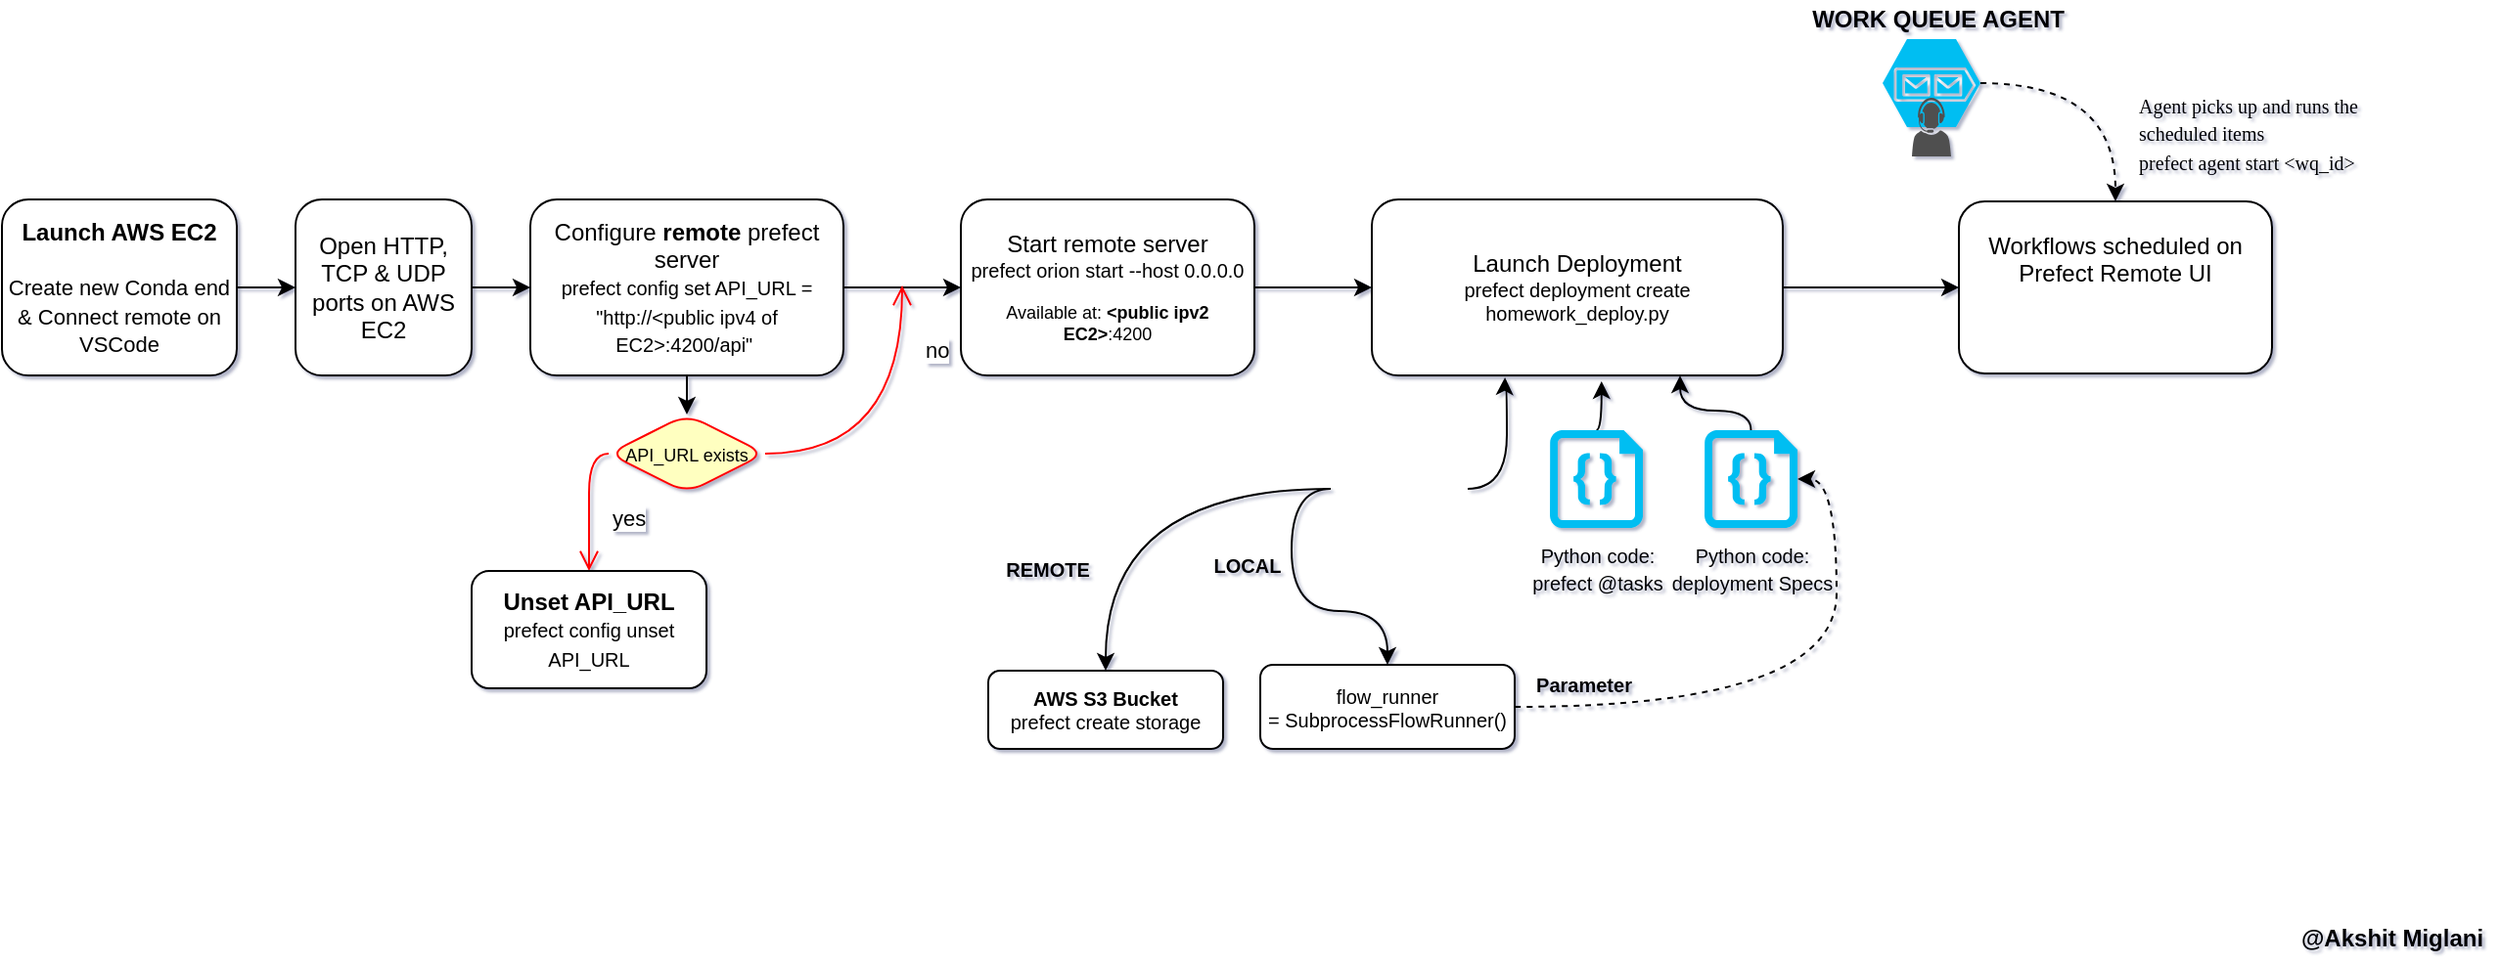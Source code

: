 <mxfile version="18.1.3" type="device"><diagram id="rNdCFf3CLX0XAw5_bTVn" name="Page-1"><mxGraphModel dx="912" dy="482" grid="0" gridSize="10" guides="1" tooltips="1" connect="1" arrows="1" fold="1" page="1" pageScale="1" pageWidth="1300" pageHeight="500" background="#FFFFFF" math="0" shadow="1"><root><mxCell id="0"/><mxCell id="1" parent="0"/><mxCell id="QiaI-M-eYkAiOcZI26az-7" style="edgeStyle=orthogonalEdgeStyle;rounded=0;orthogonalLoop=1;jettySize=auto;html=1;exitX=1;exitY=0.5;exitDx=0;exitDy=0;curved=1;" edge="1" parent="1" source="QiaI-M-eYkAiOcZI26az-2"><mxGeometry relative="1" as="geometry"><mxPoint x="170" y="157" as="targetPoint"/></mxGeometry></mxCell><mxCell id="QiaI-M-eYkAiOcZI26az-2" value="&lt;b&gt;Launch AWS EC2&lt;br&gt;&lt;/b&gt;&lt;span style=&quot;background-color: initial; font-size: 11px;&quot;&gt;&lt;br&gt;&lt;font style=&quot;font-size: 11px;&quot;&gt;Create new Conda end &amp;amp;&amp;nbsp;&lt;/font&gt;&lt;/span&gt;&lt;span style=&quot;background-color: initial; font-size: 11px;&quot;&gt;&lt;font style=&quot;font-size: 11px;&quot;&gt;Connect remote on VSCode&lt;/font&gt;&lt;/span&gt;&lt;span style=&quot;background-color: initial;&quot;&gt;&lt;br&gt;&lt;/span&gt;" style="rounded=1;whiteSpace=wrap;html=1;align=center;" vertex="1" parent="1"><mxGeometry x="20" y="112" width="120" height="90" as="geometry"/></mxCell><mxCell id="QiaI-M-eYkAiOcZI26az-9" style="edgeStyle=orthogonalEdgeStyle;rounded=0;orthogonalLoop=1;jettySize=auto;html=1;exitX=1;exitY=0.5;exitDx=0;exitDy=0;curved=1;" edge="1" parent="1" source="QiaI-M-eYkAiOcZI26az-8"><mxGeometry relative="1" as="geometry"><mxPoint x="290" y="157" as="targetPoint"/></mxGeometry></mxCell><mxCell id="QiaI-M-eYkAiOcZI26az-8" value="Open HTTP, TCP &amp;amp; UDP ports on AWS EC2" style="rounded=1;whiteSpace=wrap;html=1;" vertex="1" parent="1"><mxGeometry x="170" y="112" width="90" height="90" as="geometry"/></mxCell><mxCell id="QiaI-M-eYkAiOcZI26az-11" style="edgeStyle=orthogonalEdgeStyle;rounded=0;orthogonalLoop=1;jettySize=auto;html=1;exitX=0.5;exitY=1;exitDx=0;exitDy=0;curved=1;" edge="1" parent="1" source="QiaI-M-eYkAiOcZI26az-10"><mxGeometry relative="1" as="geometry"><mxPoint x="370" y="222" as="targetPoint"/></mxGeometry></mxCell><mxCell id="QiaI-M-eYkAiOcZI26az-18" style="edgeStyle=orthogonalEdgeStyle;rounded=0;orthogonalLoop=1;jettySize=auto;html=1;exitX=1;exitY=0.5;exitDx=0;exitDy=0;fontSize=9;curved=1;" edge="1" parent="1" source="QiaI-M-eYkAiOcZI26az-10"><mxGeometry relative="1" as="geometry"><mxPoint x="510" y="157" as="targetPoint"/></mxGeometry></mxCell><mxCell id="QiaI-M-eYkAiOcZI26az-10" value="Configure &lt;b&gt;remote&lt;/b&gt; prefect server&lt;br&gt;&lt;font style=&quot;font-size: 10px;&quot;&gt;prefect config set API_URL = &lt;br&gt;&quot;http://&amp;lt;public ipv4 of&lt;br&gt;EC2&amp;gt;:4200/api&quot;&amp;nbsp;&lt;/font&gt;" style="rounded=1;whiteSpace=wrap;html=1;" vertex="1" parent="1"><mxGeometry x="290" y="112" width="160" height="90" as="geometry"/></mxCell><mxCell id="QiaI-M-eYkAiOcZI26az-13" value="&lt;font style=&quot;font-size: 9px;&quot;&gt;API_URL exists&lt;/font&gt;" style="rhombus;whiteSpace=wrap;html=1;fillColor=#ffffc0;strokeColor=#ff0000;rounded=1;" vertex="1" parent="1"><mxGeometry x="330" y="222" width="80" height="40" as="geometry"/></mxCell><mxCell id="QiaI-M-eYkAiOcZI26az-14" value="no" style="edgeStyle=orthogonalEdgeStyle;html=1;align=left;verticalAlign=bottom;endArrow=open;endSize=8;strokeColor=#ff0000;rounded=0;curved=1;" edge="1" parent="1"><mxGeometry x="0.467" y="-10" relative="1" as="geometry"><mxPoint x="480" y="156" as="targetPoint"/><mxPoint x="410" y="242" as="sourcePoint"/><Array as="points"><mxPoint x="410" y="242"/><mxPoint x="480" y="242"/></Array><mxPoint as="offset"/></mxGeometry></mxCell><mxCell id="QiaI-M-eYkAiOcZI26az-15" value="yes" style="edgeStyle=orthogonalEdgeStyle;html=1;align=left;verticalAlign=top;endArrow=open;endSize=8;strokeColor=#ff0000;rounded=0;curved=1;" edge="1" source="QiaI-M-eYkAiOcZI26az-13" parent="1"><mxGeometry x="-0.143" y="10" relative="1" as="geometry"><mxPoint x="320" y="302" as="targetPoint"/><mxPoint as="offset"/></mxGeometry></mxCell><mxCell id="QiaI-M-eYkAiOcZI26az-17" value="&lt;b&gt;Unset API_URL&lt;/b&gt;&lt;br&gt;&lt;font style=&quot;font-size: 10px;&quot;&gt;prefect config unset API_URL&lt;/font&gt;" style="rounded=1;whiteSpace=wrap;html=1;" vertex="1" parent="1"><mxGeometry x="260" y="302" width="120" height="60" as="geometry"/></mxCell><mxCell id="QiaI-M-eYkAiOcZI26az-20" style="edgeStyle=orthogonalEdgeStyle;rounded=0;orthogonalLoop=1;jettySize=auto;html=1;exitX=1;exitY=0.5;exitDx=0;exitDy=0;fontSize=10;entryX=0;entryY=0.5;entryDx=0;entryDy=0;curved=1;" edge="1" parent="1" source="QiaI-M-eYkAiOcZI26az-19" target="QiaI-M-eYkAiOcZI26az-21"><mxGeometry relative="1" as="geometry"><mxPoint x="680" y="157" as="targetPoint"/></mxGeometry></mxCell><mxCell id="QiaI-M-eYkAiOcZI26az-19" value="&lt;font style=&quot;&quot;&gt;&lt;span style=&quot;font-size: 12px;&quot;&gt;Start remote server&lt;/span&gt;&lt;br&gt;&lt;font style=&quot;font-size: 10px;&quot;&gt;prefect orion start --host 0.0.0.0&lt;br&gt;&lt;/font&gt;&lt;br&gt;&lt;div style=&quot;&quot;&gt;&lt;span style=&quot;background-color: initial;&quot;&gt;Available at:&amp;nbsp;&lt;/span&gt;&lt;span style=&quot;background-color: initial; font-weight: bold;&quot;&gt;&amp;lt;public ipv2 EC2&amp;gt;&lt;/span&gt;&lt;span style=&quot;background-color: initial;&quot;&gt;:4200&lt;/span&gt;&lt;/div&gt;&lt;/font&gt;" style="rounded=1;whiteSpace=wrap;html=1;fontSize=9;" vertex="1" parent="1"><mxGeometry x="510" y="112" width="150" height="90" as="geometry"/></mxCell><mxCell id="QiaI-M-eYkAiOcZI26az-53" style="edgeStyle=orthogonalEdgeStyle;rounded=0;orthogonalLoop=1;jettySize=auto;html=1;exitX=1;exitY=0.5;exitDx=0;exitDy=0;entryX=0.324;entryY=1.011;entryDx=0;entryDy=0;entryPerimeter=0;fontSize=10;curved=1;" edge="1" parent="1" source="QiaI-M-eYkAiOcZI26az-35" target="QiaI-M-eYkAiOcZI26az-21"><mxGeometry relative="1" as="geometry"/></mxCell><mxCell id="QiaI-M-eYkAiOcZI26az-74" style="edgeStyle=orthogonalEdgeStyle;rounded=0;orthogonalLoop=1;jettySize=auto;html=1;exitX=0;exitY=0.5;exitDx=0;exitDy=0;entryX=0.5;entryY=0;entryDx=0;entryDy=0;fontSize=12;curved=1;" edge="1" parent="1" source="QiaI-M-eYkAiOcZI26az-35" target="QiaI-M-eYkAiOcZI26az-43"><mxGeometry relative="1" as="geometry"/></mxCell><mxCell id="QiaI-M-eYkAiOcZI26az-75" style="edgeStyle=orthogonalEdgeStyle;rounded=0;orthogonalLoop=1;jettySize=auto;html=1;exitX=0;exitY=0.5;exitDx=0;exitDy=0;entryX=0.5;entryY=0;entryDx=0;entryDy=0;fontSize=12;curved=1;" edge="1" parent="1" source="QiaI-M-eYkAiOcZI26az-35" target="QiaI-M-eYkAiOcZI26az-46"><mxGeometry relative="1" as="geometry"/></mxCell><mxCell id="QiaI-M-eYkAiOcZI26az-35" value="" style="shape=image;html=1;verticalAlign=top;verticalLabelPosition=bottom;labelBackgroundColor=#ffffff;imageAspect=0;aspect=fixed;image=https://cdn1.iconfinder.com/data/icons/unicons-line-vol-2/24/database-128.png;rounded=1;fontSize=10;imageBackground=none;" vertex="1" parent="1"><mxGeometry x="699" y="225" width="70" height="70" as="geometry"/></mxCell><mxCell id="QiaI-M-eYkAiOcZI26az-41" value="&lt;b&gt;REMOTE&lt;/b&gt;" style="text;html=1;align=center;verticalAlign=middle;resizable=0;points=[];autosize=1;strokeColor=none;fillColor=none;fontSize=10;" vertex="1" parent="1"><mxGeometry x="524" y="291" width="60" height="20" as="geometry"/></mxCell><mxCell id="QiaI-M-eYkAiOcZI26az-43" value="&lt;b&gt;AWS S3 Bucket&lt;/b&gt;&lt;br&gt;prefect create storage" style="rounded=1;whiteSpace=wrap;html=1;fontSize=10;" vertex="1" parent="1"><mxGeometry x="524" y="353" width="120" height="40" as="geometry"/></mxCell><mxCell id="QiaI-M-eYkAiOcZI26az-49" style="edgeStyle=orthogonalEdgeStyle;rounded=0;orthogonalLoop=1;jettySize=auto;html=1;exitX=1;exitY=0.5;exitDx=0;exitDy=0;entryX=1;entryY=0.5;entryDx=0;entryDy=0;entryPerimeter=0;fontSize=10;dashed=1;curved=1;" edge="1" parent="1" source="QiaI-M-eYkAiOcZI26az-46" target="QiaI-M-eYkAiOcZI26az-23"><mxGeometry relative="1" as="geometry"/></mxCell><mxCell id="QiaI-M-eYkAiOcZI26az-46" value="flow_runner&lt;br/&gt;= SubprocessFlowRunner()" style="rounded=1;whiteSpace=wrap;html=1;fontSize=10;" vertex="1" parent="1"><mxGeometry x="663" y="350" width="130" height="43" as="geometry"/></mxCell><mxCell id="QiaI-M-eYkAiOcZI26az-62" style="edgeStyle=orthogonalEdgeStyle;rounded=0;orthogonalLoop=1;jettySize=auto;html=1;exitX=1;exitY=0.5;exitDx=0;exitDy=0;entryX=0;entryY=0.5;entryDx=0;entryDy=0;fontSize=12;curved=1;" edge="1" parent="1" source="QiaI-M-eYkAiOcZI26az-21" target="QiaI-M-eYkAiOcZI26az-57"><mxGeometry relative="1" as="geometry"/></mxCell><mxCell id="QiaI-M-eYkAiOcZI26az-21" value="&lt;font style=&quot;&quot;&gt;&lt;span style=&quot;font-size: 12px;&quot;&gt;Launch Deployment&lt;/span&gt;&lt;br&gt;&lt;font style=&quot;font-size: 10px;&quot;&gt;prefect deployment create homework_deploy.py&lt;/font&gt;&lt;br&gt;&lt;/font&gt;" style="rounded=1;whiteSpace=wrap;html=1;fontSize=10;" vertex="1" parent="1"><mxGeometry x="720" y="112" width="210" height="90" as="geometry"/></mxCell><mxCell id="QiaI-M-eYkAiOcZI26az-54" style="edgeStyle=orthogonalEdgeStyle;rounded=0;orthogonalLoop=1;jettySize=auto;html=1;exitX=0.5;exitY=0;exitDx=0;exitDy=0;exitPerimeter=0;entryX=0.559;entryY=1.033;entryDx=0;entryDy=0;entryPerimeter=0;fontSize=10;curved=1;" edge="1" parent="1" source="QiaI-M-eYkAiOcZI26az-22" target="QiaI-M-eYkAiOcZI26az-21"><mxGeometry relative="1" as="geometry"/></mxCell><mxCell id="QiaI-M-eYkAiOcZI26az-22" value="&lt;span style=&quot;font-size: 10px;&quot;&gt;Python code:&lt;/span&gt;&lt;br style=&quot;font-size: 10px;&quot;&gt;&lt;span style=&quot;font-size: 10px;&quot;&gt;prefect @tasks&lt;/span&gt;" style="verticalLabelPosition=bottom;html=1;verticalAlign=top;align=center;strokeColor=none;fillColor=#00BEF2;shape=mxgraph.azure.code_file;pointerEvents=1;rounded=1;fontSize=12;" vertex="1" parent="1"><mxGeometry x="811" y="230" width="47.5" height="50" as="geometry"/></mxCell><mxCell id="QiaI-M-eYkAiOcZI26az-55" style="edgeStyle=orthogonalEdgeStyle;rounded=0;orthogonalLoop=1;jettySize=auto;html=1;entryX=0.75;entryY=1;entryDx=0;entryDy=0;fontSize=10;curved=1;" edge="1" parent="1" source="QiaI-M-eYkAiOcZI26az-23" target="QiaI-M-eYkAiOcZI26az-21"><mxGeometry relative="1" as="geometry"><Array as="points"><mxPoint x="914" y="220"/><mxPoint x="878" y="220"/></Array></mxGeometry></mxCell><mxCell id="QiaI-M-eYkAiOcZI26az-23" value="&lt;span style=&quot;font-size: 10px;&quot;&gt;Python code:&lt;/span&gt;&lt;br style=&quot;font-size: 10px;&quot;&gt;&lt;span style=&quot;font-size: 10px;&quot;&gt;deployment Specs&lt;/span&gt;" style="verticalLabelPosition=bottom;html=1;verticalAlign=top;align=center;strokeColor=none;fillColor=#00BEF2;shape=mxgraph.azure.code_file;pointerEvents=1;rounded=1;fontSize=12;" vertex="1" parent="1"><mxGeometry x="890" y="230" width="47.5" height="50" as="geometry"/></mxCell><mxCell id="QiaI-M-eYkAiOcZI26az-51" value="&lt;b&gt;LOCAL&lt;/b&gt;" style="text;html=1;align=center;verticalAlign=middle;resizable=0;points=[];autosize=1;strokeColor=none;fillColor=none;fontSize=10;" vertex="1" parent="1"><mxGeometry x="631" y="289" width="50" height="20" as="geometry"/></mxCell><mxCell id="QiaI-M-eYkAiOcZI26az-56" value="&lt;b&gt;Parameter&lt;/b&gt;" style="text;html=1;align=center;verticalAlign=middle;resizable=0;points=[];autosize=1;strokeColor=none;fillColor=none;fontSize=10;" vertex="1" parent="1"><mxGeometry x="797.5" y="350" width="60" height="20" as="geometry"/></mxCell><mxCell id="QiaI-M-eYkAiOcZI26az-57" value="&lt;font style=&quot;font-size: 12px;&quot;&gt;Workflows scheduled on Prefect Remote UI&lt;br&gt;&lt;br&gt;&lt;br&gt;&lt;/font&gt;" style="rounded=1;whiteSpace=wrap;html=1;fontSize=10;" vertex="1" parent="1"><mxGeometry x="1020" y="113" width="160" height="88" as="geometry"/></mxCell><mxCell id="QiaI-M-eYkAiOcZI26az-59" value="" style="shape=image;html=1;verticalAlign=top;verticalLabelPosition=bottom;labelBackgroundColor=#ffffff;imageAspect=0;aspect=fixed;image=https://cdn4.iconfinder.com/data/icons/essentials-73/24/011_-_Calendar-128.png;rounded=1;fontSize=12;" vertex="1" parent="1"><mxGeometry x="1052" y="162" width="28" height="28" as="geometry"/></mxCell><mxCell id="QiaI-M-eYkAiOcZI26az-60" value="" style="shape=image;html=1;verticalAlign=top;verticalLabelPosition=bottom;labelBackgroundColor=#ffffff;imageAspect=0;aspect=fixed;image=https://cdn4.iconfinder.com/data/icons/essentials-73/24/011_-_Calendar-128.png;rounded=1;fontSize=12;" vertex="1" parent="1"><mxGeometry x="1088" y="162" width="28" height="28" as="geometry"/></mxCell><mxCell id="QiaI-M-eYkAiOcZI26az-61" value="" style="shape=image;html=1;verticalAlign=top;verticalLabelPosition=bottom;labelBackgroundColor=#ffffff;imageAspect=0;aspect=fixed;image=https://cdn4.iconfinder.com/data/icons/essentials-73/24/011_-_Calendar-128.png;rounded=1;fontSize=12;" vertex="1" parent="1"><mxGeometry x="1122" y="162" width="28" height="28" as="geometry"/></mxCell><mxCell id="QiaI-M-eYkAiOcZI26az-71" value="" style="group;" vertex="1" connectable="0" parent="1"><mxGeometry x="828" y="10" width="140" height="80" as="geometry"/></mxCell><mxCell id="QiaI-M-eYkAiOcZI26az-77" value="" style="group;" vertex="1" connectable="0" parent="QiaI-M-eYkAiOcZI26az-71"><mxGeometry x="111" width="140" height="80" as="geometry"/></mxCell><mxCell id="QiaI-M-eYkAiOcZI26az-66" value="" style="verticalLabelPosition=bottom;html=1;verticalAlign=top;align=center;strokeColor=none;fillColor=#00BEF2;shape=mxgraph.azure.storage_queue;rounded=1;fontSize=12;" vertex="1" parent="QiaI-M-eYkAiOcZI26az-77"><mxGeometry x="42" y="20" width="50" height="45" as="geometry"/></mxCell><mxCell id="QiaI-M-eYkAiOcZI26az-67" value="&lt;b&gt;WORK QUEUE AGENT&lt;/b&gt;" style="text;html=1;align=center;verticalAlign=middle;resizable=0;points=[];autosize=1;strokeColor=none;fillColor=none;fontSize=12;" vertex="1" parent="QiaI-M-eYkAiOcZI26az-77"><mxGeometry width="140" height="20" as="geometry"/></mxCell><mxCell id="QiaI-M-eYkAiOcZI26az-68" value="" style="pointerEvents=1;shadow=0;dashed=0;html=1;strokeColor=none;fillColor=#505050;labelPosition=center;verticalLabelPosition=bottom;verticalAlign=top;outlineConnect=0;align=center;shape=mxgraph.office.users.call_center_agent;rounded=1;fontSize=12;" vertex="1" parent="QiaI-M-eYkAiOcZI26az-77"><mxGeometry x="57" y="50" width="20" height="30" as="geometry"/></mxCell><mxCell id="QiaI-M-eYkAiOcZI26az-78" value="&lt;p style=&quot;margin: 0in; font-family: Calibri;&quot;&gt;&lt;font style=&quot;font-size: 10px;&quot;&gt;Agent picks up and runs the scheduled items&lt;br&gt;&lt;/font&gt;&lt;span style=&quot;font-size: 10px; background-color: initial;&quot;&gt;prefect agent start &amp;lt;wq_id&amp;gt;&lt;/span&gt;&lt;/p&gt;" style="text;whiteSpace=wrap;html=1;fontSize=12;" vertex="1" parent="1"><mxGeometry x="1110" y="50" width="140" height="40" as="geometry"/></mxCell><mxCell id="QiaI-M-eYkAiOcZI26az-79" style="edgeStyle=orthogonalEdgeStyle;rounded=0;orthogonalLoop=1;jettySize=auto;html=1;exitX=1;exitY=0.5;exitDx=0;exitDy=0;exitPerimeter=0;entryX=0.5;entryY=0;entryDx=0;entryDy=0;fontSize=12;dashed=1;curved=1;" edge="1" parent="1" source="QiaI-M-eYkAiOcZI26az-66" target="QiaI-M-eYkAiOcZI26az-57"><mxGeometry relative="1" as="geometry"/></mxCell><mxCell id="QiaI-M-eYkAiOcZI26az-80" value="&lt;font style=&quot;font-size: 12px;&quot;&gt;&lt;b&gt;@Akshit Miglani&lt;/b&gt;&lt;/font&gt;" style="text;html=1;align=center;verticalAlign=middle;resizable=0;points=[];autosize=1;strokeColor=none;fillColor=none;fontSize=10;" vertex="1" parent="1"><mxGeometry x="1189" y="481" width="103" height="17" as="geometry"/></mxCell></root></mxGraphModel></diagram></mxfile>